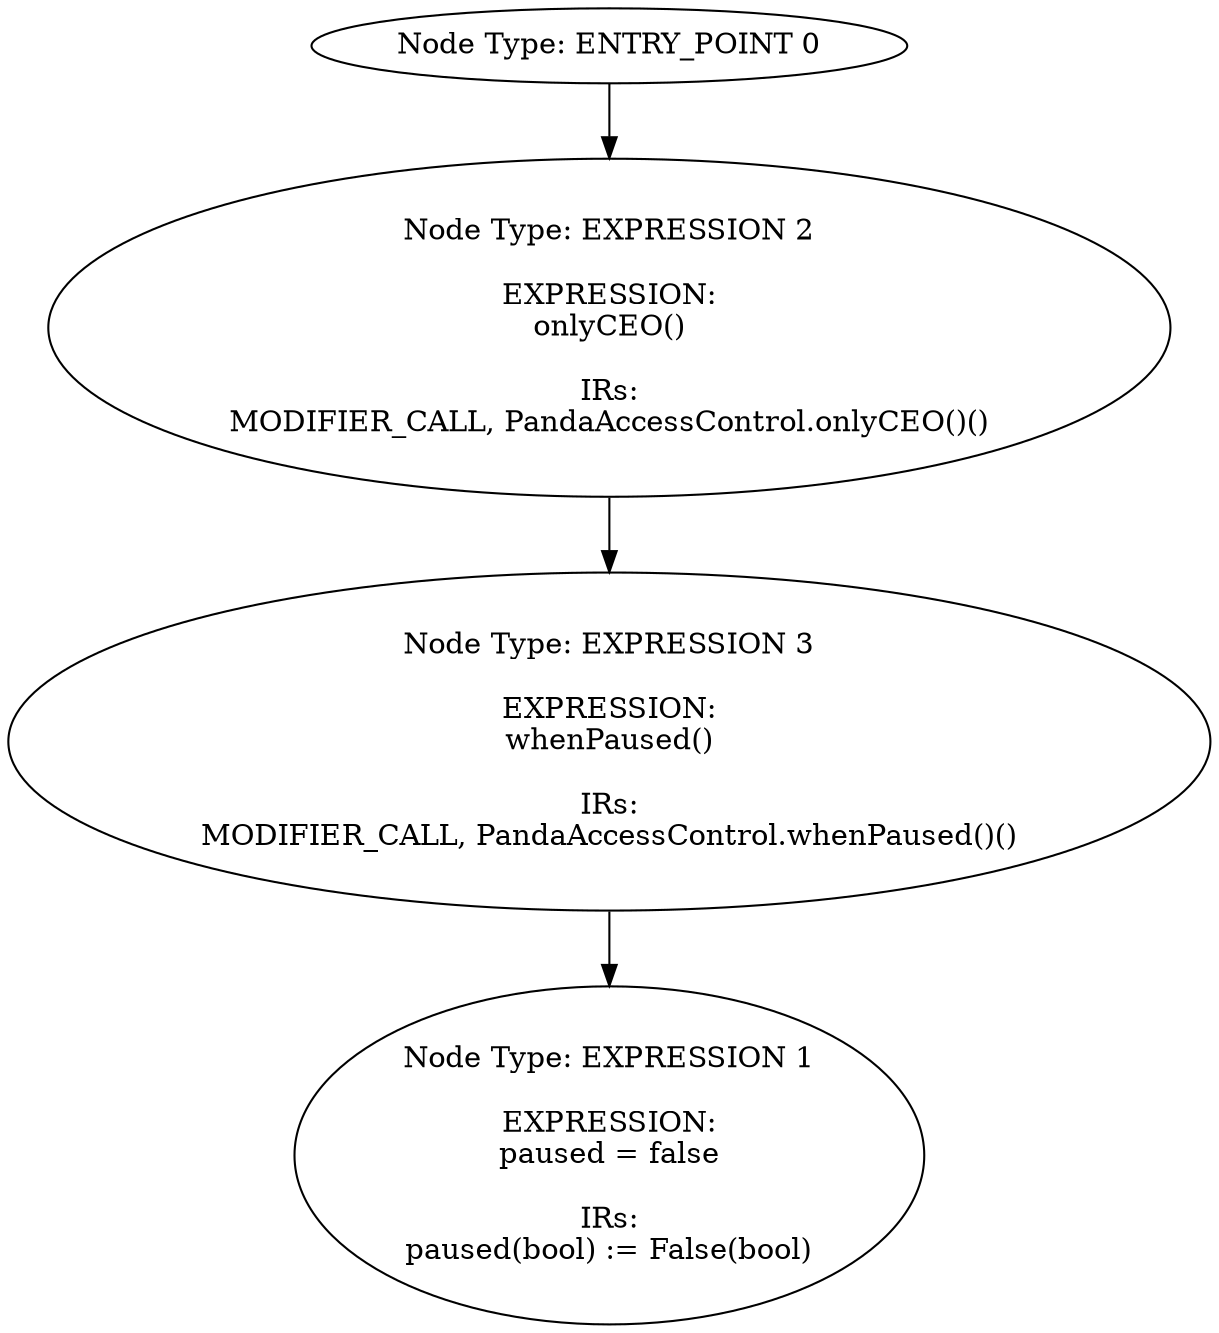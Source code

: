 digraph{
0[label="Node Type: ENTRY_POINT 0
"];
0->2;
1[label="Node Type: EXPRESSION 1

EXPRESSION:
paused = false

IRs:
paused(bool) := False(bool)"];
2[label="Node Type: EXPRESSION 2

EXPRESSION:
onlyCEO()

IRs:
MODIFIER_CALL, PandaAccessControl.onlyCEO()()"];
2->3;
3[label="Node Type: EXPRESSION 3

EXPRESSION:
whenPaused()

IRs:
MODIFIER_CALL, PandaAccessControl.whenPaused()()"];
3->1;
}
